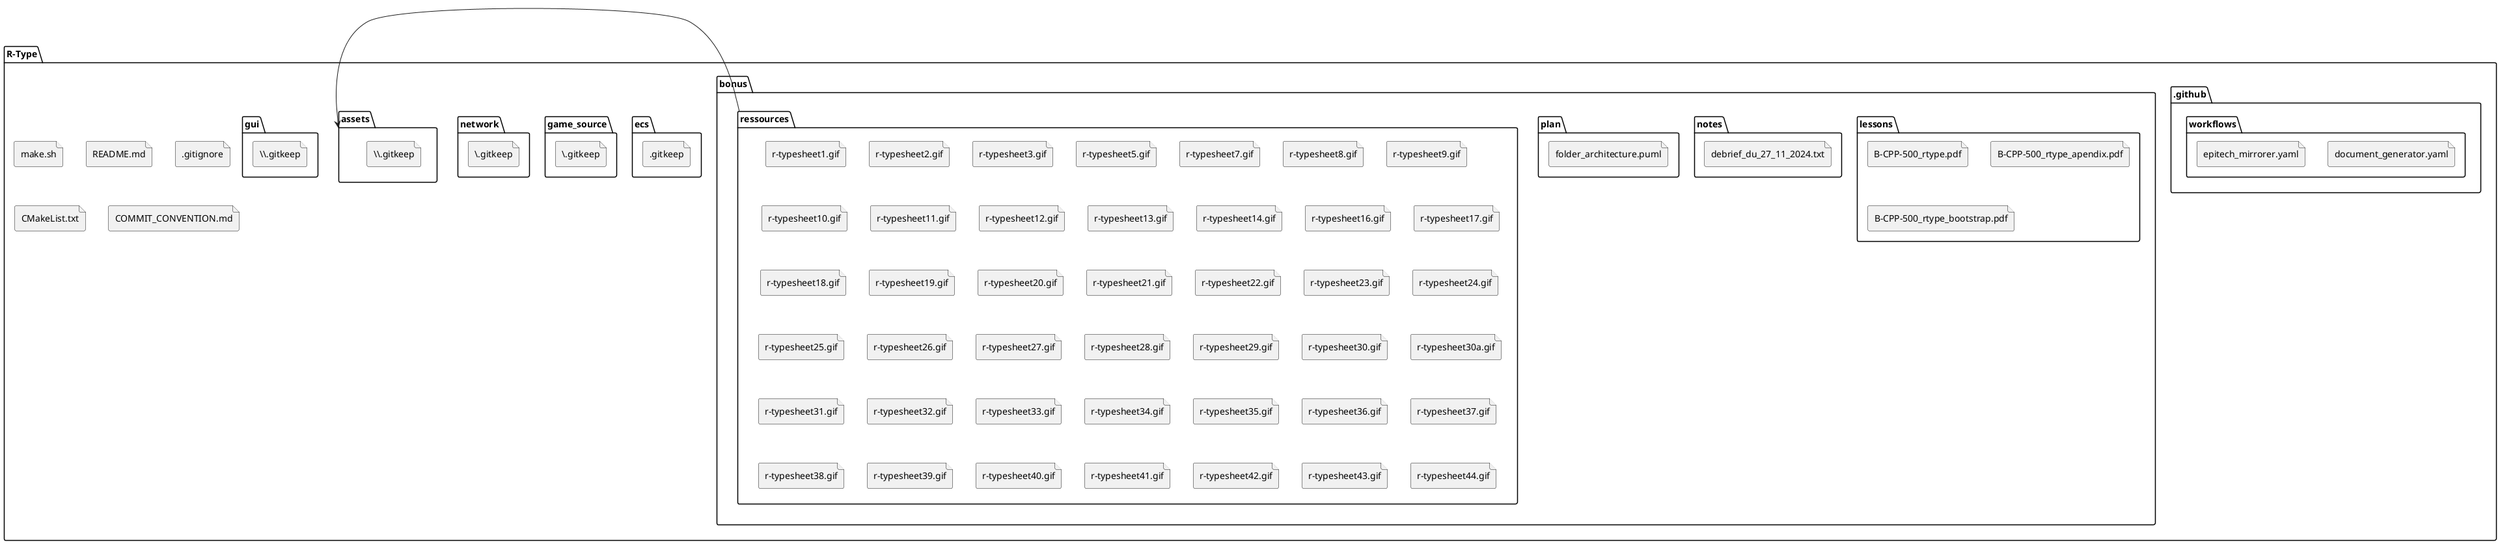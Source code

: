 @startuml The architecture of the repository

folder "R-Type" {
    folder ".github" {
        folder "workflows" {
            file "document_generator.yaml"
            file "epitech_mirrorer.yaml"
        }
    }
    folder "bonus" {
        folder "lessons" {
            file "B-CPP-500_rtype.pdf"
            file "B-CPP-500_rtype_apendix.pdf"
            file "B-CPP-500_rtype_bootstrap.pdf"
        }
        folder "notes" {
            file "debrief_du_27_11_2024.txt"
        }
        folder "plan" {
            file "folder_architecture.puml"
        }
        folder "ressources" {
            file "r-typesheet1.gif"
            file "r-typesheet2.gif"
            file "r-typesheet3.gif"
            file "r-typesheet5.gif"
            file "r-typesheet7.gif"
            file "r-typesheet8.gif"
            file "r-typesheet9.gif"
            file "r-typesheet10.gif"
            file "r-typesheet11.gif"
            file "r-typesheet12.gif"
            file "r-typesheet13.gif"
            file "r-typesheet14.gif"
            file "r-typesheet16.gif"
            file "r-typesheet17.gif"
            file "r-typesheet18.gif"
            file "r-typesheet19.gif"
            file "r-typesheet20.gif"
            file "r-typesheet21.gif"
            file "r-typesheet22.gif"
            file "r-typesheet23.gif"
            file "r-typesheet24.gif"
            file "r-typesheet25.gif"
            file "r-typesheet26.gif"
            file "r-typesheet27.gif"
            file "r-typesheet28.gif"
            file "r-typesheet29.gif"
            file "r-typesheet30.gif"
            file "r-typesheet30a.gif"
            file "r-typesheet31.gif"
            file "r-typesheet32.gif"
            file "r-typesheet33.gif"
            file "r-typesheet34.gif"
            file "r-typesheet35.gif"
            file "r-typesheet36.gif"
            file "r-typesheet37.gif"
            file "r-typesheet38.gif"
            file "r-typesheet39.gif"
            file "r-typesheet40.gif"
            file "r-typesheet41.gif"
            file "r-typesheet42.gif"
            file "r-typesheet43.gif"
            file "r-typesheet44.gif"
        }
    }
    folder "ecs" {
        file ".gitkeep"
    }
    folder "game_source" {
        file "\.gitkeep"
    }
    folder "network" {
        file "\\.gitkeep"
    }
    folder "assets" {
        file "\\\.gitkeep"
        ressources -> assets
    }
    folder "gui" {
        file "\\\\.gitkeep"
    }
    file "make.sh"
    file "README.md"
    file ".gitignore"
    file "CMakeList.txt"
    file "COMMIT_CONVENTION.md"
}

@enduml
